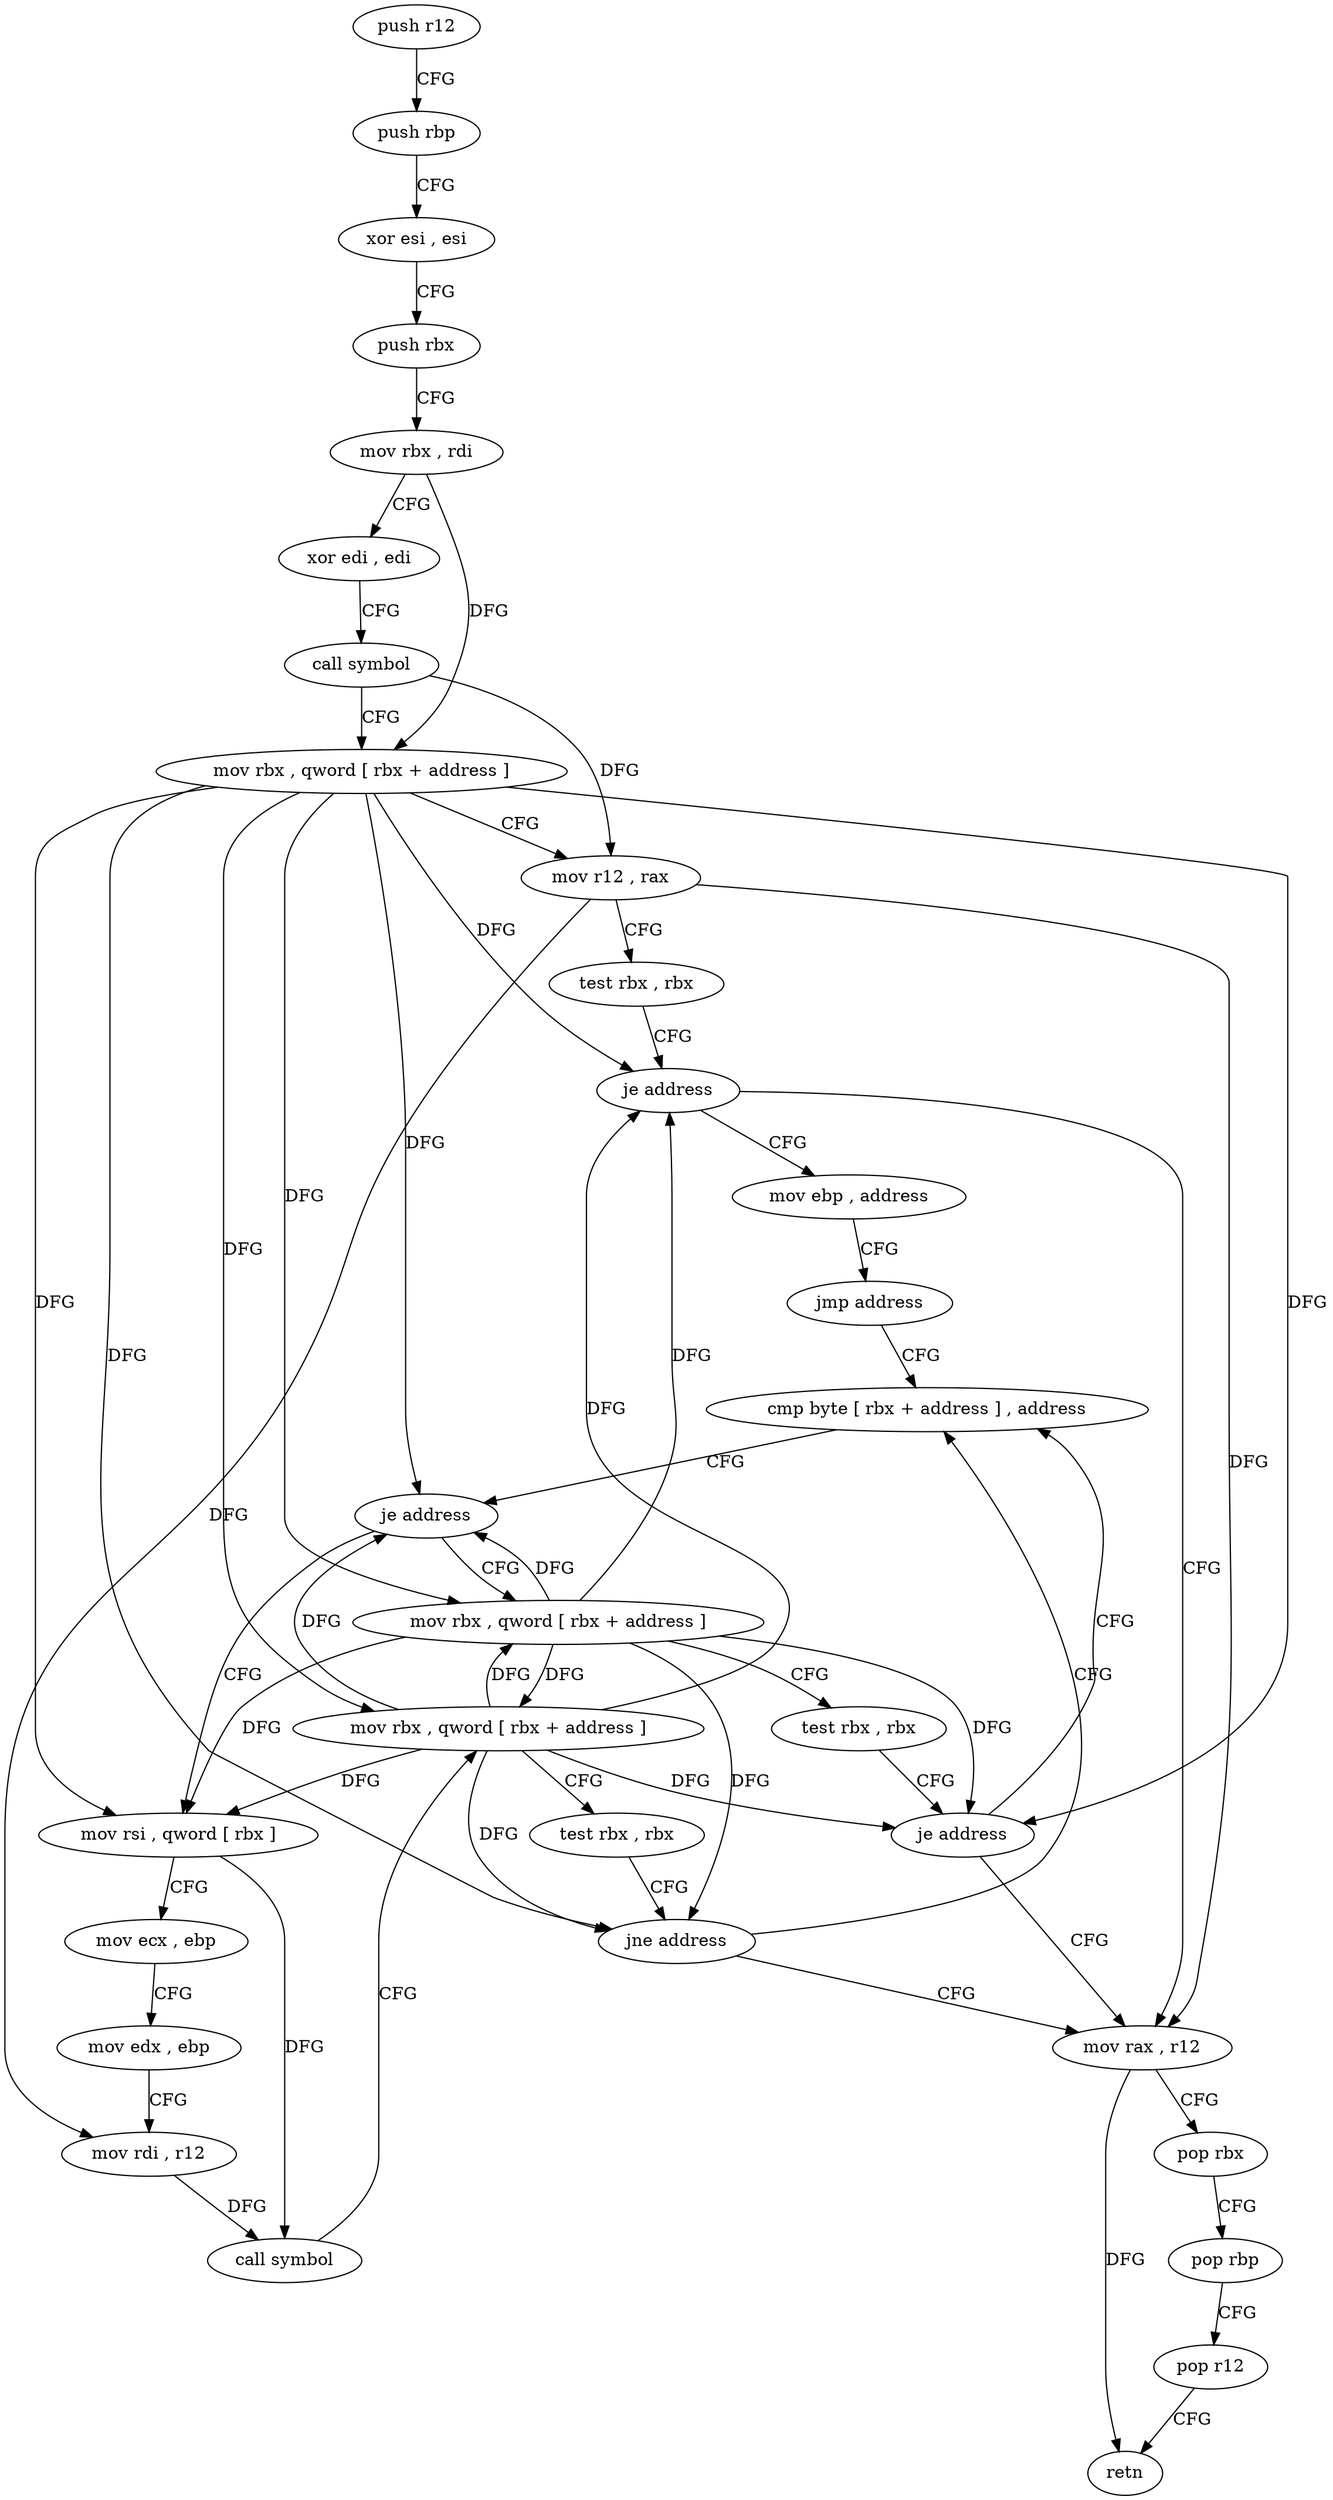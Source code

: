 digraph "func" {
"94080" [label = "push r12" ]
"94082" [label = "push rbp" ]
"94083" [label = "xor esi , esi" ]
"94085" [label = "push rbx" ]
"94086" [label = "mov rbx , rdi" ]
"94089" [label = "xor edi , edi" ]
"94091" [label = "call symbol" ]
"94096" [label = "mov rbx , qword [ rbx + address ]" ]
"94100" [label = "mov r12 , rax" ]
"94103" [label = "test rbx , rbx" ]
"94106" [label = "je address" ]
"94159" [label = "mov rax , r12" ]
"94108" [label = "mov ebp , address" ]
"94162" [label = "pop rbx" ]
"94163" [label = "pop rbp" ]
"94164" [label = "pop r12" ]
"94166" [label = "retn" ]
"94113" [label = "jmp address" ]
"94129" [label = "cmp byte [ rbx + address ] , address" ]
"94133" [label = "je address" ]
"94120" [label = "mov rbx , qword [ rbx + address ]" ]
"94135" [label = "mov rsi , qword [ rbx ]" ]
"94124" [label = "test rbx , rbx" ]
"94127" [label = "je address" ]
"94138" [label = "mov ecx , ebp" ]
"94140" [label = "mov edx , ebp" ]
"94142" [label = "mov rdi , r12" ]
"94145" [label = "call symbol" ]
"94150" [label = "mov rbx , qword [ rbx + address ]" ]
"94154" [label = "test rbx , rbx" ]
"94157" [label = "jne address" ]
"94080" -> "94082" [ label = "CFG" ]
"94082" -> "94083" [ label = "CFG" ]
"94083" -> "94085" [ label = "CFG" ]
"94085" -> "94086" [ label = "CFG" ]
"94086" -> "94089" [ label = "CFG" ]
"94086" -> "94096" [ label = "DFG" ]
"94089" -> "94091" [ label = "CFG" ]
"94091" -> "94096" [ label = "CFG" ]
"94091" -> "94100" [ label = "DFG" ]
"94096" -> "94100" [ label = "CFG" ]
"94096" -> "94106" [ label = "DFG" ]
"94096" -> "94133" [ label = "DFG" ]
"94096" -> "94120" [ label = "DFG" ]
"94096" -> "94127" [ label = "DFG" ]
"94096" -> "94135" [ label = "DFG" ]
"94096" -> "94150" [ label = "DFG" ]
"94096" -> "94157" [ label = "DFG" ]
"94100" -> "94103" [ label = "CFG" ]
"94100" -> "94159" [ label = "DFG" ]
"94100" -> "94142" [ label = "DFG" ]
"94103" -> "94106" [ label = "CFG" ]
"94106" -> "94159" [ label = "CFG" ]
"94106" -> "94108" [ label = "CFG" ]
"94159" -> "94162" [ label = "CFG" ]
"94159" -> "94166" [ label = "DFG" ]
"94108" -> "94113" [ label = "CFG" ]
"94162" -> "94163" [ label = "CFG" ]
"94163" -> "94164" [ label = "CFG" ]
"94164" -> "94166" [ label = "CFG" ]
"94113" -> "94129" [ label = "CFG" ]
"94129" -> "94133" [ label = "CFG" ]
"94133" -> "94120" [ label = "CFG" ]
"94133" -> "94135" [ label = "CFG" ]
"94120" -> "94124" [ label = "CFG" ]
"94120" -> "94106" [ label = "DFG" ]
"94120" -> "94133" [ label = "DFG" ]
"94120" -> "94127" [ label = "DFG" ]
"94120" -> "94135" [ label = "DFG" ]
"94120" -> "94150" [ label = "DFG" ]
"94120" -> "94157" [ label = "DFG" ]
"94135" -> "94138" [ label = "CFG" ]
"94135" -> "94145" [ label = "DFG" ]
"94124" -> "94127" [ label = "CFG" ]
"94127" -> "94159" [ label = "CFG" ]
"94127" -> "94129" [ label = "CFG" ]
"94138" -> "94140" [ label = "CFG" ]
"94140" -> "94142" [ label = "CFG" ]
"94142" -> "94145" [ label = "DFG" ]
"94145" -> "94150" [ label = "CFG" ]
"94150" -> "94154" [ label = "CFG" ]
"94150" -> "94106" [ label = "DFG" ]
"94150" -> "94133" [ label = "DFG" ]
"94150" -> "94120" [ label = "DFG" ]
"94150" -> "94127" [ label = "DFG" ]
"94150" -> "94135" [ label = "DFG" ]
"94150" -> "94157" [ label = "DFG" ]
"94154" -> "94157" [ label = "CFG" ]
"94157" -> "94129" [ label = "CFG" ]
"94157" -> "94159" [ label = "CFG" ]
}
